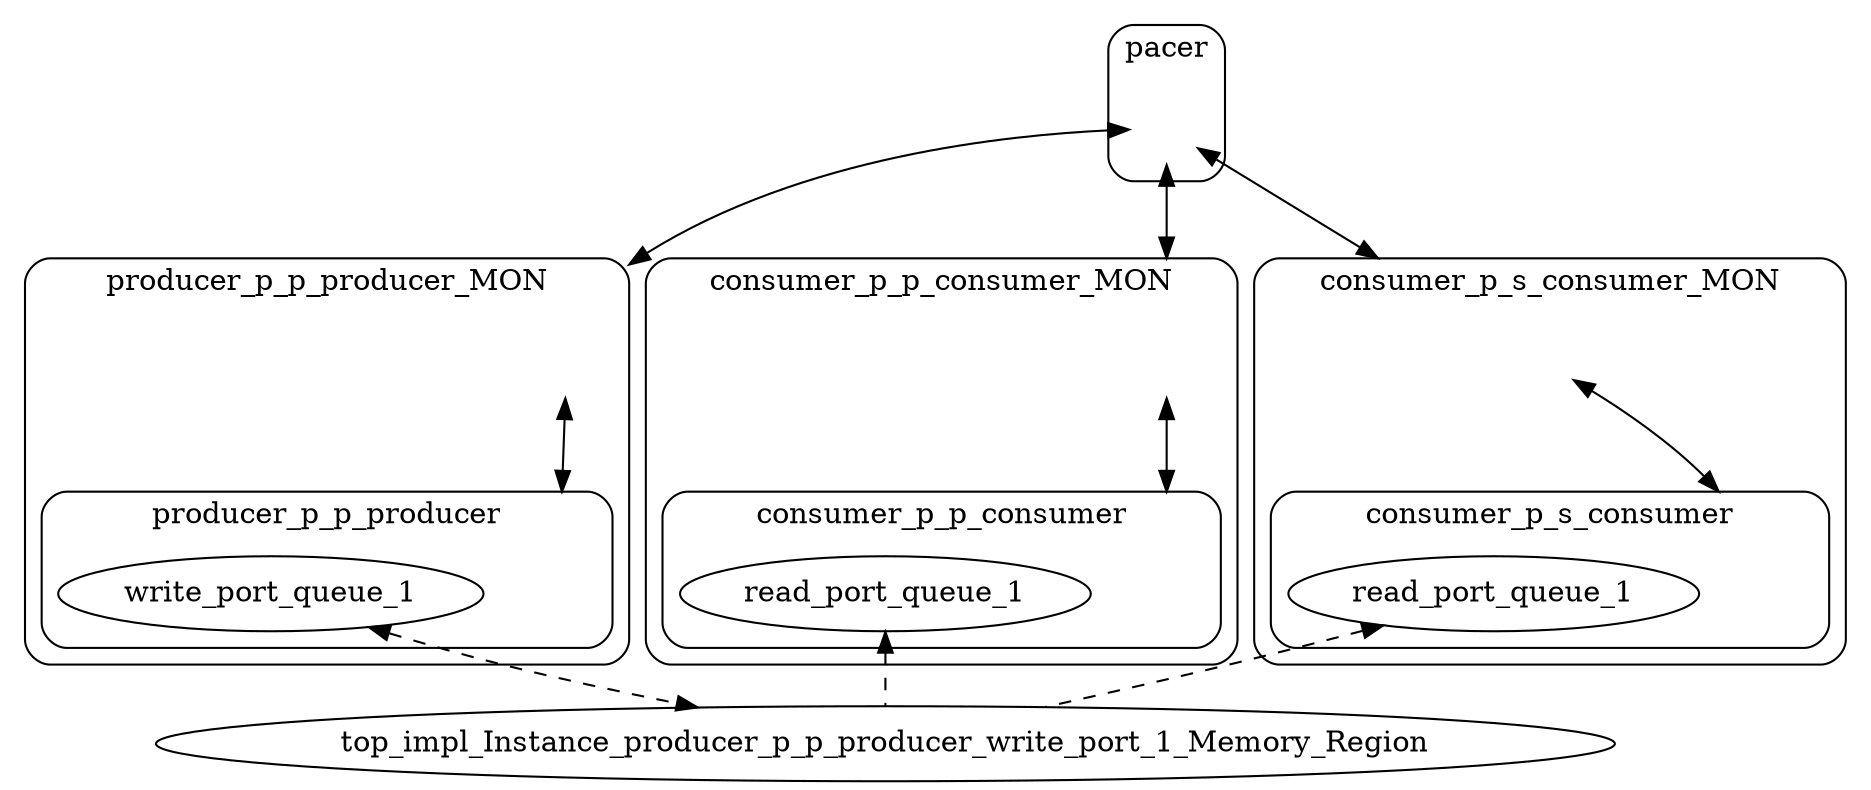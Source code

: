 digraph microkit {
  compound=true;

  // protection domains
  graph [style=rounded]
  subgraph cluster_producer_p_p_producer_MON {
    label = "producer_p_p_producer_MON";
    producer_p_p_producer_MON_INVIS [label="", style=invis, width=.5, height=.5, fixedsize=true]

    graph [style=rounded]
    subgraph cluster_producer_p_p_producer {
      label = "producer_p_p_producer";
      producer_p_p_producer_INVIS [label="", style=invis, width=.5, height=.5, fixedsize=true]

      pd_producer_p_p_producer_write_port_queue_1 [label=write_port_queue_1];
    }
  }

  graph [style=rounded]
  subgraph cluster_consumer_p_p_consumer_MON {
    label = "consumer_p_p_consumer_MON";
    consumer_p_p_consumer_MON_INVIS [label="", style=invis, width=.5, height=.5, fixedsize=true]

    graph [style=rounded]
    subgraph cluster_consumer_p_p_consumer {
      label = "consumer_p_p_consumer";
      consumer_p_p_consumer_INVIS [label="", style=invis, width=.5, height=.5, fixedsize=true]

      pd_consumer_p_p_consumer_read_port_queue_1 [label=read_port_queue_1];
    }
  }

  graph [style=rounded]
  subgraph cluster_consumer_p_s_consumer_MON {
    label = "consumer_p_s_consumer_MON";
    consumer_p_s_consumer_MON_INVIS [label="", style=invis, width=.5, height=.5, fixedsize=true]

    graph [style=rounded]
    subgraph cluster_consumer_p_s_consumer {
      label = "consumer_p_s_consumer";
      consumer_p_s_consumer_INVIS [label="", style=invis, width=.5, height=.5, fixedsize=true]

      pd_consumer_p_s_consumer_read_port_queue_1 [label=read_port_queue_1];
    }
  }

  graph [style=rounded]
  subgraph cluster_pacer {
    label = "pacer";
    pacer_INVIS [label="", style=invis, width=.5, height=.5, fixedsize=true]

  }

  // memory regions
  top_impl_Instance_producer_p_p_producer_write_port_1_Memory_Region;

  // channels
  pacer_INVIS -> producer_p_p_producer_MON_INVIS [lhead=cluster_producer_p_p_producer_MON, minlen=2, dir=both];
  producer_p_p_producer_MON_INVIS -> producer_p_p_producer_INVIS [lhead=cluster_producer_p_p_producer, minlen=2, dir=both];
  pacer_INVIS -> consumer_p_p_consumer_MON_INVIS [lhead=cluster_consumer_p_p_consumer_MON, minlen=2, dir=both];
  consumer_p_p_consumer_MON_INVIS -> consumer_p_p_consumer_INVIS [lhead=cluster_consumer_p_p_consumer, minlen=2, dir=both];
  pacer_INVIS -> consumer_p_s_consumer_MON_INVIS [lhead=cluster_consumer_p_s_consumer_MON, minlen=2, dir=both];
  consumer_p_s_consumer_MON_INVIS -> consumer_p_s_consumer_INVIS [lhead=cluster_consumer_p_s_consumer, minlen=2, dir=both];

  // shared memory mappings
  pd_producer_p_p_producer_write_port_queue_1 -> top_impl_Instance_producer_p_p_producer_write_port_1_Memory_Region [dir=both, style=dashed];
  pd_consumer_p_p_consumer_read_port_queue_1 -> top_impl_Instance_producer_p_p_producer_write_port_1_Memory_Region [dir=back, style=dashed];
  pd_consumer_p_s_consumer_read_port_queue_1 -> top_impl_Instance_producer_p_p_producer_write_port_1_Memory_Region [dir=back, style=dashed];
}